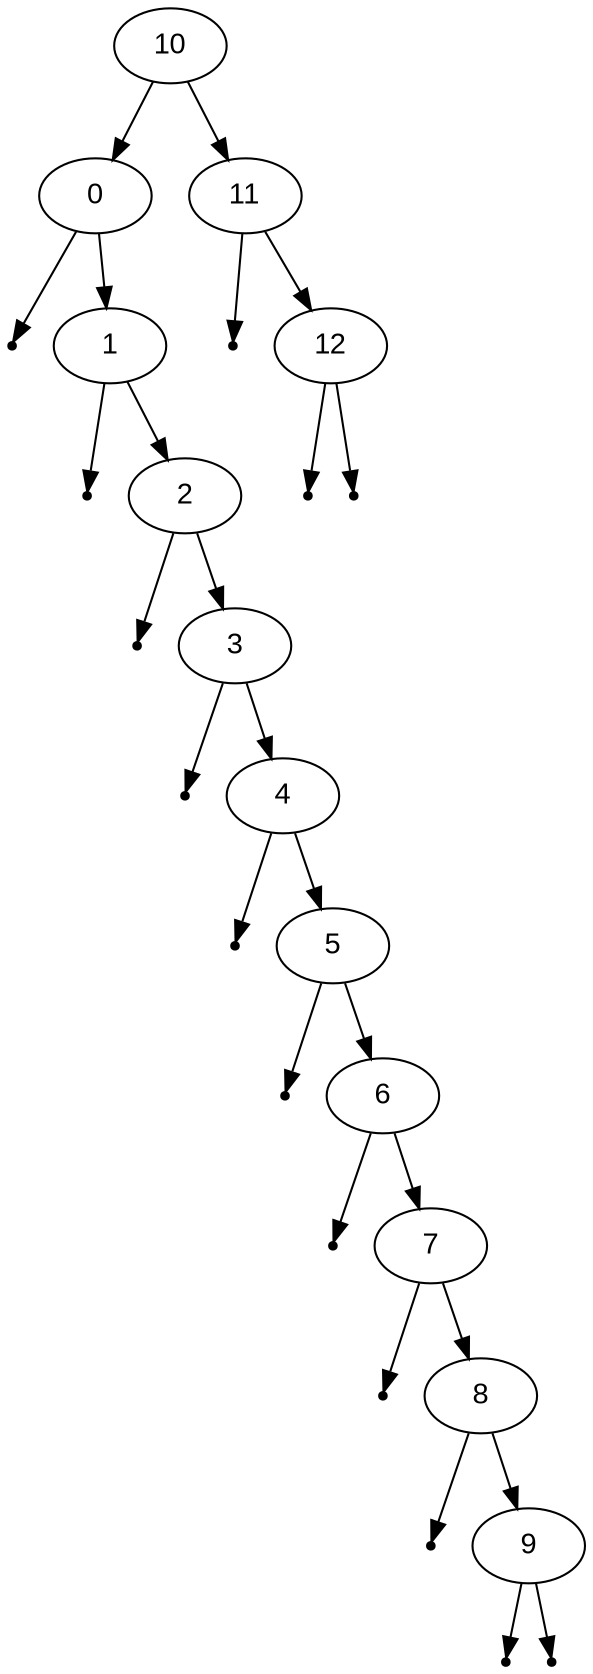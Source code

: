 digraph BST {
    node [fontname="Arial"];
    10 -> 0;
    null0 [shape=point];
    0 -> null0;
    0 -> 1;
    null1 [shape=point];
    1 -> null1;
    1 -> 2;
    null2 [shape=point];
    2 -> null2;
    2 -> 3;
    null3 [shape=point];
    3 -> null3;
    3 -> 4;
    null4 [shape=point];
    4 -> null4;
    4 -> 5;
    null5 [shape=point];
    5 -> null5;
    5 -> 6;
    null6 [shape=point];
    6 -> null6;
    6 -> 7;
    null7 [shape=point];
    7 -> null7;
    7 -> 8;
    null8 [shape=point];
    8 -> null8;
    8 -> 9;
    null9 [shape=point];
    9 -> null9;
    null10 [shape=point];
    9 -> null10;
    10 -> 11;
    null11 [shape=point];
    11 -> null11;
    11 -> 12;
    null12 [shape=point];
    12 -> null12;
    null13 [shape=point];
    12 -> null13;
}

